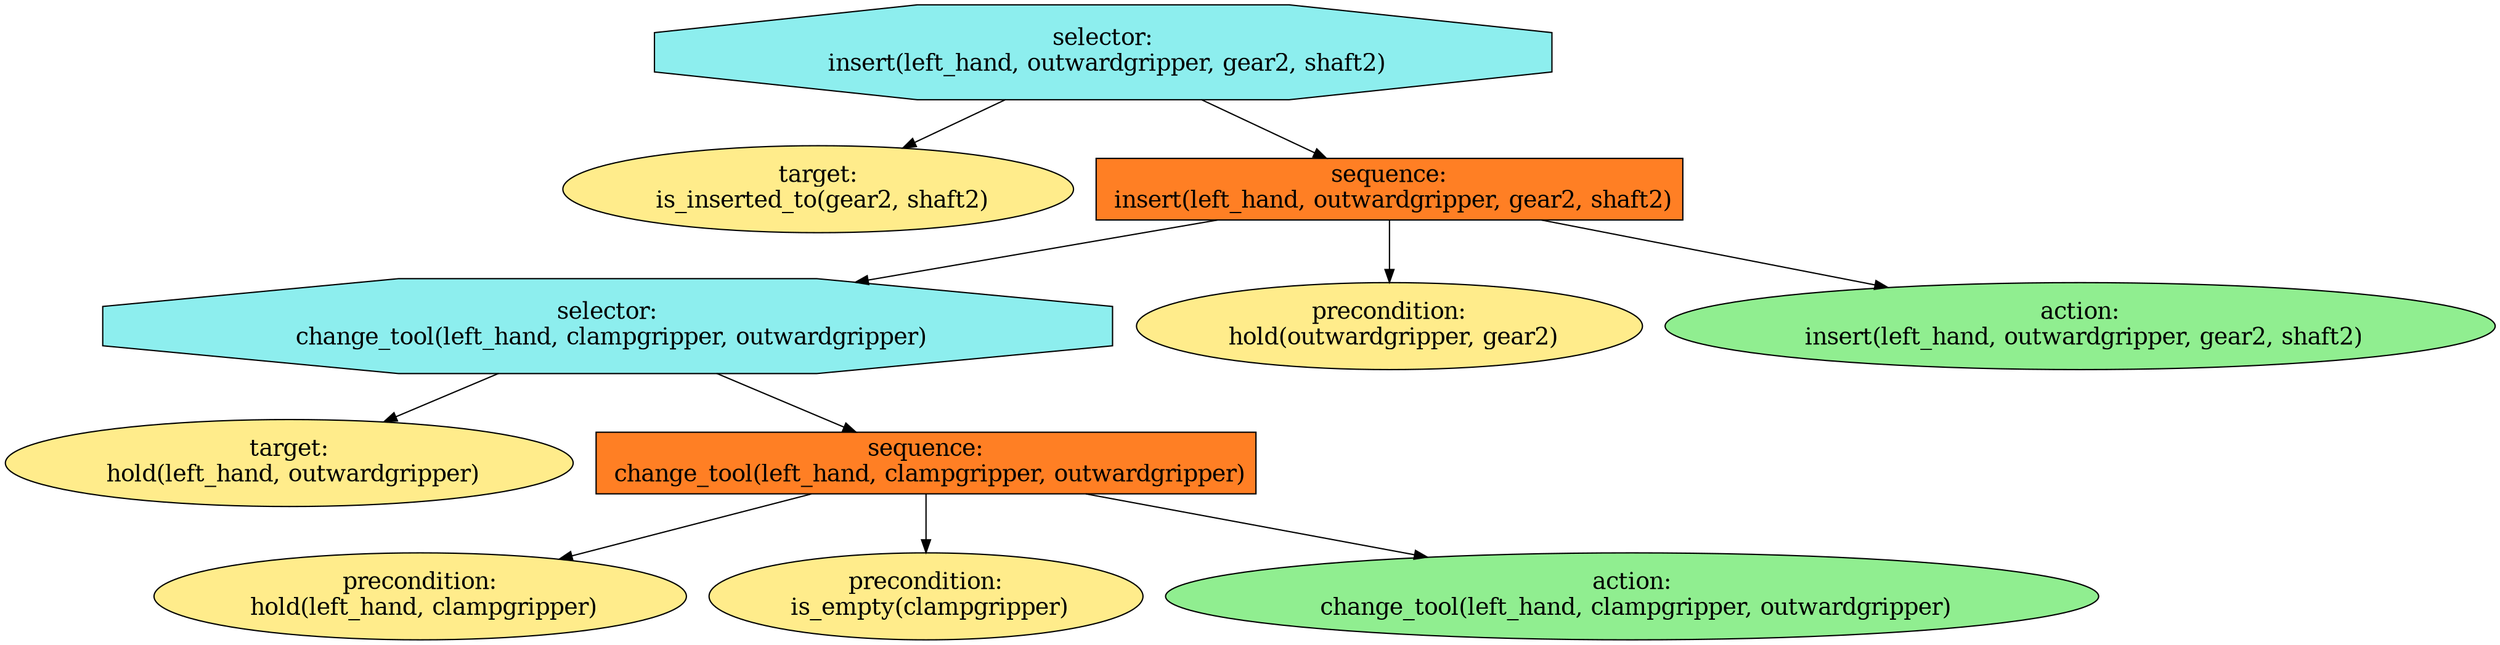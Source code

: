 digraph pastafarianism {
ordering=out;
graph [fontname="times-roman"];
node [fontname="times-roman"];
edge [fontname="times-roman"];
"selector:
 insert(left_hand, outwardgripper, gear2, shaft2)" [fillcolor=darkslategray2, fontcolor=black, fontsize=18, label="selector:
 insert(left_hand, outwardgripper, gear2, shaft2)", shape=octagon, style=filled];
"target:
 is_inserted_to(gear2, shaft2)" [fillcolor=lightgoldenrod1, fontcolor=black, fontsize=18, label="target:
 is_inserted_to(gear2, shaft2)", shape=ellipse, style=filled];
"selector:
 insert(left_hand, outwardgripper, gear2, shaft2)" -> "target:
 is_inserted_to(gear2, shaft2)";
"sequence:
 insert(left_hand, outwardgripper, gear2, shaft2)" [fillcolor=chocolate1, fontcolor=black, fontsize=18, label="sequence:
 insert(left_hand, outwardgripper, gear2, shaft2)", shape=box, style=filled];
"selector:
 insert(left_hand, outwardgripper, gear2, shaft2)" -> "sequence:
 insert(left_hand, outwardgripper, gear2, shaft2)";
"selector:
 change_tool(left_hand, clampgripper, outwardgripper)" [fillcolor=darkslategray2, fontcolor=black, fontsize=18, label="selector:
 change_tool(left_hand, clampgripper, outwardgripper)", shape=octagon, style=filled];
"sequence:
 insert(left_hand, outwardgripper, gear2, shaft2)" -> "selector:
 change_tool(left_hand, clampgripper, outwardgripper)";
"target:
 hold(left_hand, outwardgripper)" [fillcolor=lightgoldenrod1, fontcolor=black, fontsize=18, label="target:
 hold(left_hand, outwardgripper)", shape=ellipse, style=filled];
"selector:
 change_tool(left_hand, clampgripper, outwardgripper)" -> "target:
 hold(left_hand, outwardgripper)";
"sequence:
 change_tool(left_hand, clampgripper, outwardgripper)" [fillcolor=chocolate1, fontcolor=black, fontsize=18, label="sequence:
 change_tool(left_hand, clampgripper, outwardgripper)", shape=box, style=filled];
"selector:
 change_tool(left_hand, clampgripper, outwardgripper)" -> "sequence:
 change_tool(left_hand, clampgripper, outwardgripper)";
"precondition:
 hold(left_hand, clampgripper)" [fillcolor=lightgoldenrod1, fontcolor=black, fontsize=18, label="precondition:
 hold(left_hand, clampgripper)", shape=ellipse, style=filled];
"sequence:
 change_tool(left_hand, clampgripper, outwardgripper)" -> "precondition:
 hold(left_hand, clampgripper)";
"precondition:
 is_empty(clampgripper)" [fillcolor=lightgoldenrod1, fontcolor=black, fontsize=18, label="precondition:
 is_empty(clampgripper)", shape=ellipse, style=filled];
"sequence:
 change_tool(left_hand, clampgripper, outwardgripper)" -> "precondition:
 is_empty(clampgripper)";
"action:
 change_tool(left_hand, clampgripper, outwardgripper)" [fillcolor=lightgreen, fontcolor=black, fontsize=18, label="action:
 change_tool(left_hand, clampgripper, outwardgripper)", shape=ellipse, style=filled];
"sequence:
 change_tool(left_hand, clampgripper, outwardgripper)" -> "action:
 change_tool(left_hand, clampgripper, outwardgripper)";
"precondition:
 hold(outwardgripper, gear2)" [fillcolor=lightgoldenrod1, fontcolor=black, fontsize=18, label="precondition:
 hold(outwardgripper, gear2)", shape=ellipse, style=filled];
"sequence:
 insert(left_hand, outwardgripper, gear2, shaft2)" -> "precondition:
 hold(outwardgripper, gear2)";
"action:
 insert(left_hand, outwardgripper, gear2, shaft2)" [fillcolor=lightgreen, fontcolor=black, fontsize=18, label="action:
 insert(left_hand, outwardgripper, gear2, shaft2)", shape=ellipse, style=filled];
"sequence:
 insert(left_hand, outwardgripper, gear2, shaft2)" -> "action:
 insert(left_hand, outwardgripper, gear2, shaft2)";
}
